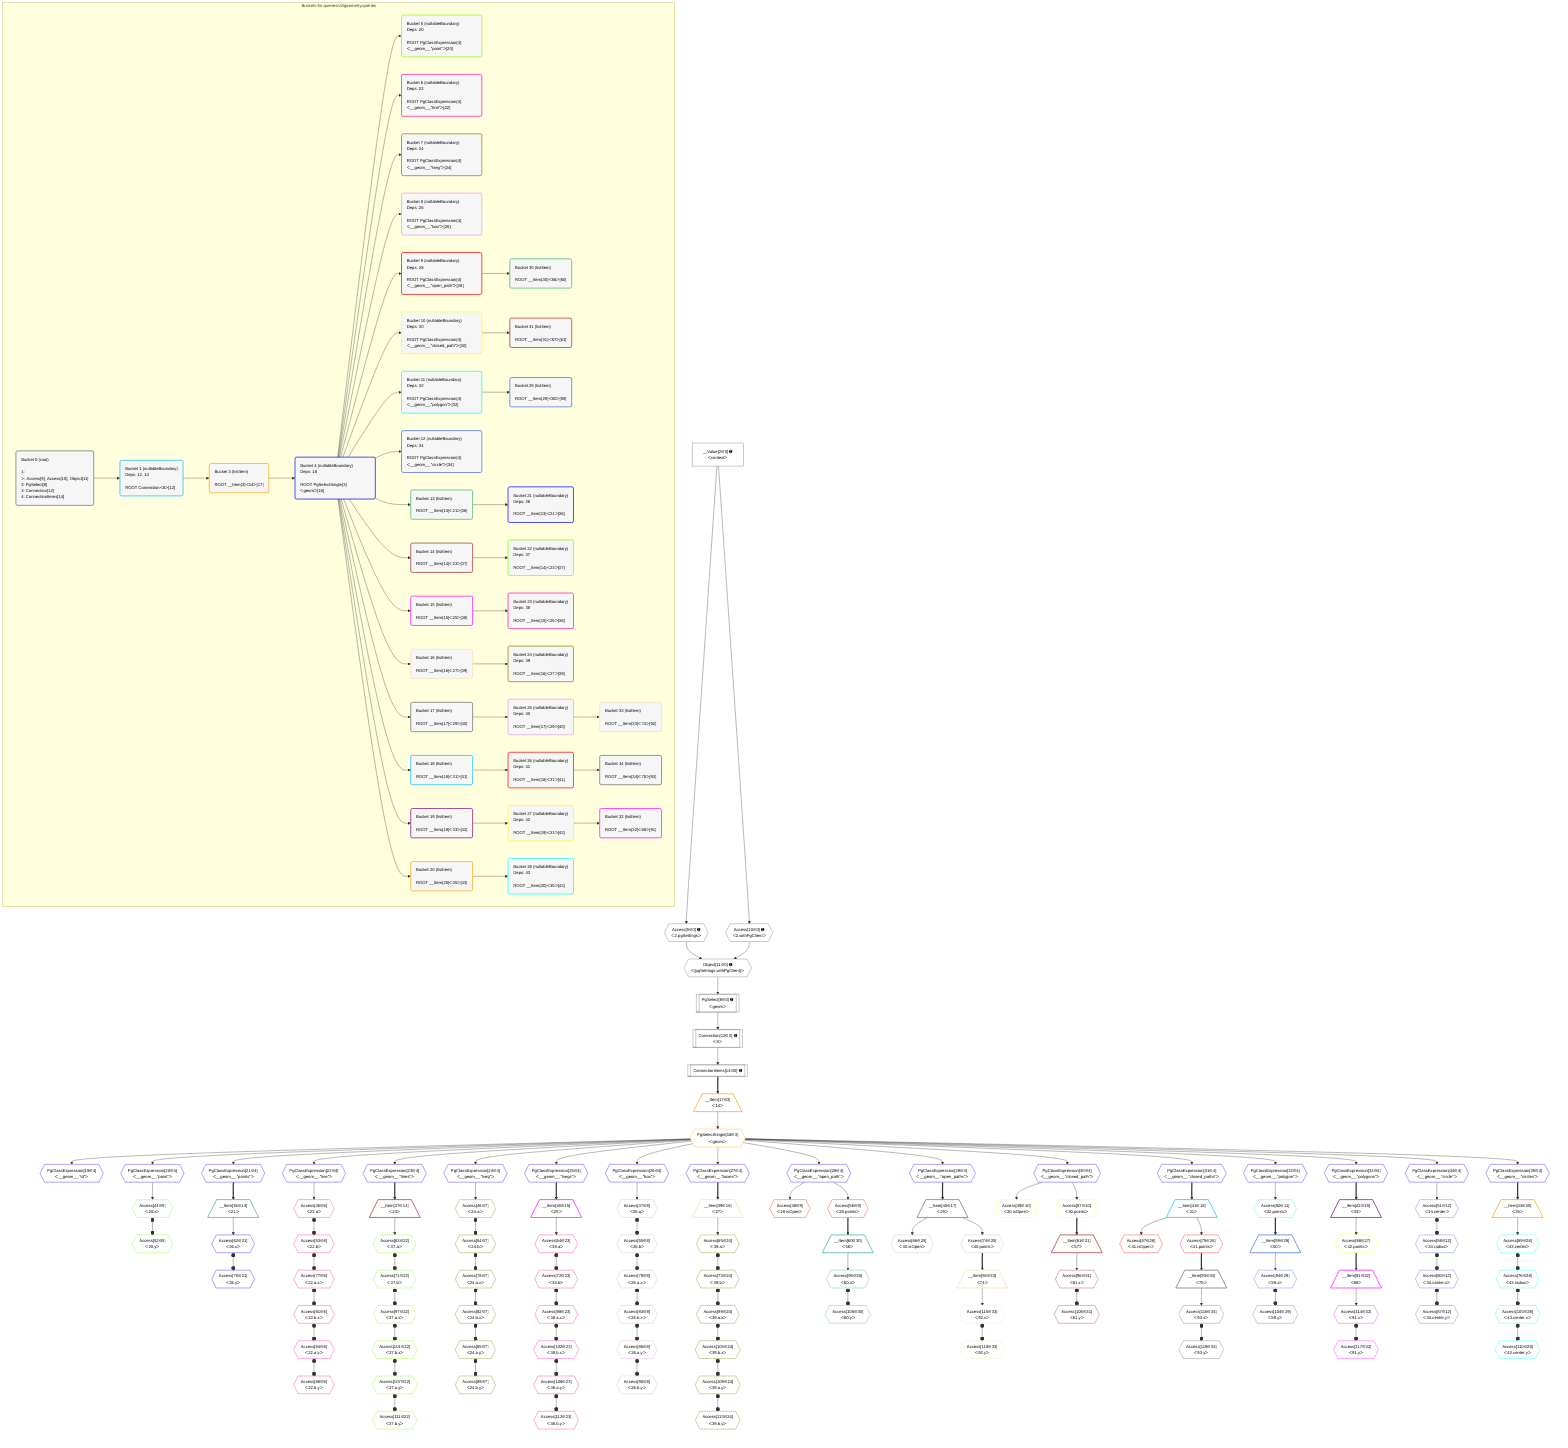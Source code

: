 %%{init: {'themeVariables': { 'fontSize': '12px'}}}%%
graph TD
    classDef path fill:#eee,stroke:#000,color:#000
    classDef plan fill:#fff,stroke-width:1px,color:#000
    classDef itemplan fill:#fff,stroke-width:2px,color:#000
    classDef unbatchedplan fill:#dff,stroke-width:1px,color:#000
    classDef sideeffectplan fill:#fcc,stroke-width:2px,color:#000
    classDef bucket fill:#f6f6f6,color:#000,stroke-width:2px,text-align:left

    subgraph "Buckets for queries/v4/geometry.queries"
    Bucket0("Bucket 0 (root)<br /><br />1: <br />ᐳ: Access[9], Access[10], Object[11]<br />2: PgSelect[8]<br />3: Connection[12]<br />4: ConnectionItems[14]"):::bucket
    Bucket1("Bucket 1 (nullableBoundary)<br />Deps: 12, 14<br /><br />ROOT Connectionᐸ8ᐳ[12]"):::bucket
    Bucket3("Bucket 3 (listItem)<br /><br />ROOT __Item{3}ᐸ14ᐳ[17]"):::bucket
    Bucket4("Bucket 4 (nullableBoundary)<br />Deps: 18<br /><br />ROOT PgSelectSingle{3}ᐸgeomᐳ[18]"):::bucket
    Bucket5("Bucket 5 (nullableBoundary)<br />Deps: 20<br /><br />ROOT PgClassExpression{4}ᐸ__geom__.”point”ᐳ[20]"):::bucket
    Bucket6("Bucket 6 (nullableBoundary)<br />Deps: 22<br /><br />ROOT PgClassExpression{4}ᐸ__geom__.”line”ᐳ[22]"):::bucket
    Bucket7("Bucket 7 (nullableBoundary)<br />Deps: 24<br /><br />ROOT PgClassExpression{4}ᐸ__geom__.”lseg”ᐳ[24]"):::bucket
    Bucket8("Bucket 8 (nullableBoundary)<br />Deps: 26<br /><br />ROOT PgClassExpression{4}ᐸ__geom__.”box”ᐳ[26]"):::bucket
    Bucket9("Bucket 9 (nullableBoundary)<br />Deps: 28<br /><br />ROOT PgClassExpression{4}ᐸ__geom__.”open_path”ᐳ[28]"):::bucket
    Bucket10("Bucket 10 (nullableBoundary)<br />Deps: 30<br /><br />ROOT PgClassExpression{4}ᐸ__geom__.”closed_path”ᐳ[30]"):::bucket
    Bucket11("Bucket 11 (nullableBoundary)<br />Deps: 32<br /><br />ROOT PgClassExpression{4}ᐸ__geom__.”polygon”ᐳ[32]"):::bucket
    Bucket12("Bucket 12 (nullableBoundary)<br />Deps: 34<br /><br />ROOT PgClassExpression{4}ᐸ__geom__.”circle”ᐳ[34]"):::bucket
    Bucket13("Bucket 13 (listItem)<br /><br />ROOT __Item{13}ᐸ21ᐳ[36]"):::bucket
    Bucket14("Bucket 14 (listItem)<br /><br />ROOT __Item{14}ᐸ23ᐳ[37]"):::bucket
    Bucket15("Bucket 15 (listItem)<br /><br />ROOT __Item{15}ᐸ25ᐳ[38]"):::bucket
    Bucket16("Bucket 16 (listItem)<br /><br />ROOT __Item{16}ᐸ27ᐳ[39]"):::bucket
    Bucket17("Bucket 17 (listItem)<br /><br />ROOT __Item{17}ᐸ29ᐳ[40]"):::bucket
    Bucket18("Bucket 18 (listItem)<br /><br />ROOT __Item{18}ᐸ31ᐳ[41]"):::bucket
    Bucket19("Bucket 19 (listItem)<br /><br />ROOT __Item{19}ᐸ33ᐳ[42]"):::bucket
    Bucket20("Bucket 20 (listItem)<br /><br />ROOT __Item{20}ᐸ35ᐳ[43]"):::bucket
    Bucket21("Bucket 21 (nullableBoundary)<br />Deps: 36<br /><br />ROOT __Item{13}ᐸ21ᐳ[36]"):::bucket
    Bucket22("Bucket 22 (nullableBoundary)<br />Deps: 37<br /><br />ROOT __Item{14}ᐸ23ᐳ[37]"):::bucket
    Bucket23("Bucket 23 (nullableBoundary)<br />Deps: 38<br /><br />ROOT __Item{15}ᐸ25ᐳ[38]"):::bucket
    Bucket24("Bucket 24 (nullableBoundary)<br />Deps: 39<br /><br />ROOT __Item{16}ᐸ27ᐳ[39]"):::bucket
    Bucket25("Bucket 25 (nullableBoundary)<br />Deps: 40<br /><br />ROOT __Item{17}ᐸ29ᐳ[40]"):::bucket
    Bucket26("Bucket 26 (nullableBoundary)<br />Deps: 41<br /><br />ROOT __Item{18}ᐸ31ᐳ[41]"):::bucket
    Bucket27("Bucket 27 (nullableBoundary)<br />Deps: 42<br /><br />ROOT __Item{19}ᐸ33ᐳ[42]"):::bucket
    Bucket28("Bucket 28 (nullableBoundary)<br />Deps: 43<br /><br />ROOT __Item{20}ᐸ35ᐳ[43]"):::bucket
    Bucket29("Bucket 29 (listItem)<br /><br />ROOT __Item{29}ᐸ50ᐳ[59]"):::bucket
    Bucket30("Bucket 30 (listItem)<br /><br />ROOT __Item{30}ᐸ56ᐳ[60]"):::bucket
    Bucket31("Bucket 31 (listItem)<br /><br />ROOT __Item{31}ᐸ57ᐳ[61]"):::bucket
    Bucket32("Bucket 32 (listItem)<br /><br />ROOT __Item{32}ᐸ68ᐳ[91]"):::bucket
    Bucket33("Bucket 33 (listItem)<br /><br />ROOT __Item{33}ᐸ74ᐳ[92]"):::bucket
    Bucket34("Bucket 34 (listItem)<br /><br />ROOT __Item{34}ᐸ75ᐳ[93]"):::bucket
    end
    Bucket0 --> Bucket1
    Bucket1 --> Bucket3
    Bucket3 --> Bucket4
    Bucket4 --> Bucket5 & Bucket6 & Bucket7 & Bucket8 & Bucket9 & Bucket10 & Bucket11 & Bucket12 & Bucket13 & Bucket14 & Bucket15 & Bucket16 & Bucket17 & Bucket18 & Bucket19 & Bucket20
    Bucket9 --> Bucket30
    Bucket10 --> Bucket31
    Bucket11 --> Bucket29
    Bucket13 --> Bucket21
    Bucket14 --> Bucket22
    Bucket15 --> Bucket23
    Bucket16 --> Bucket24
    Bucket17 --> Bucket25
    Bucket18 --> Bucket26
    Bucket19 --> Bucket27
    Bucket20 --> Bucket28
    Bucket25 --> Bucket33
    Bucket26 --> Bucket34
    Bucket27 --> Bucket32

    %% plan dependencies
    Object11{{"Object[11∈0] ➊<br />ᐸ{pgSettings,withPgClient}ᐳ"}}:::plan
    Access9{{"Access[9∈0] ➊<br />ᐸ2.pgSettingsᐳ"}}:::plan
    Access10{{"Access[10∈0] ➊<br />ᐸ2.withPgClientᐳ"}}:::plan
    Access9 & Access10 --> Object11
    PgSelect8[["PgSelect[8∈0] ➊<br />ᐸgeomᐳ"]]:::plan
    Object11 --> PgSelect8
    __Value2["__Value[2∈0] ➊<br />ᐸcontextᐳ"]:::plan
    __Value2 --> Access9
    __Value2 --> Access10
    Connection12[["Connection[12∈0] ➊<br />ᐸ8ᐳ"]]:::plan
    PgSelect8 --> Connection12
    ConnectionItems14[["ConnectionItems[14∈0] ➊"]]:::plan
    Connection12 --> ConnectionItems14
    __Item17[/"__Item[17∈3]<br />ᐸ14ᐳ"\]:::itemplan
    ConnectionItems14 ==> __Item17
    PgSelectSingle18{{"PgSelectSingle[18∈3]<br />ᐸgeomᐳ"}}:::plan
    __Item17 --> PgSelectSingle18
    PgClassExpression19{{"PgClassExpression[19∈4]<br />ᐸ__geom__.”id”ᐳ"}}:::plan
    PgSelectSingle18 --> PgClassExpression19
    PgClassExpression20{{"PgClassExpression[20∈4]<br />ᐸ__geom__.”point”ᐳ"}}:::plan
    PgSelectSingle18 --> PgClassExpression20
    PgClassExpression21{{"PgClassExpression[21∈4]<br />ᐸ__geom__.”points”ᐳ"}}:::plan
    PgSelectSingle18 --> PgClassExpression21
    PgClassExpression22{{"PgClassExpression[22∈4]<br />ᐸ__geom__.”line”ᐳ"}}:::plan
    PgSelectSingle18 --> PgClassExpression22
    PgClassExpression23{{"PgClassExpression[23∈4]<br />ᐸ__geom__.”lines”ᐳ"}}:::plan
    PgSelectSingle18 --> PgClassExpression23
    PgClassExpression24{{"PgClassExpression[24∈4]<br />ᐸ__geom__.”lseg”ᐳ"}}:::plan
    PgSelectSingle18 --> PgClassExpression24
    PgClassExpression25{{"PgClassExpression[25∈4]<br />ᐸ__geom__.”lsegs”ᐳ"}}:::plan
    PgSelectSingle18 --> PgClassExpression25
    PgClassExpression26{{"PgClassExpression[26∈4]<br />ᐸ__geom__.”box”ᐳ"}}:::plan
    PgSelectSingle18 --> PgClassExpression26
    PgClassExpression27{{"PgClassExpression[27∈4]<br />ᐸ__geom__.”boxes”ᐳ"}}:::plan
    PgSelectSingle18 --> PgClassExpression27
    PgClassExpression28{{"PgClassExpression[28∈4]<br />ᐸ__geom__.”open_path”ᐳ"}}:::plan
    PgSelectSingle18 --> PgClassExpression28
    PgClassExpression29{{"PgClassExpression[29∈4]<br />ᐸ__geom__.”open_paths”ᐳ"}}:::plan
    PgSelectSingle18 --> PgClassExpression29
    PgClassExpression30{{"PgClassExpression[30∈4]<br />ᐸ__geom__.”closed_path”ᐳ"}}:::plan
    PgSelectSingle18 --> PgClassExpression30
    PgClassExpression31{{"PgClassExpression[31∈4]<br />ᐸ__geom__.”closed_paths”ᐳ"}}:::plan
    PgSelectSingle18 --> PgClassExpression31
    PgClassExpression32{{"PgClassExpression[32∈4]<br />ᐸ__geom__.”polygon”ᐳ"}}:::plan
    PgSelectSingle18 --> PgClassExpression32
    PgClassExpression33{{"PgClassExpression[33∈4]<br />ᐸ__geom__.”polygons”ᐳ"}}:::plan
    PgSelectSingle18 --> PgClassExpression33
    PgClassExpression34{{"PgClassExpression[34∈4]<br />ᐸ__geom__.”circle”ᐳ"}}:::plan
    PgSelectSingle18 --> PgClassExpression34
    PgClassExpression35{{"PgClassExpression[35∈4]<br />ᐸ__geom__.”circles”ᐳ"}}:::plan
    PgSelectSingle18 --> PgClassExpression35
    Access44{{"Access[44∈5]<br />ᐸ20.xᐳ"}}:::plan
    PgClassExpression20 --> Access44
    Access52{{"Access[52∈5]<br />ᐸ20.yᐳ"}}:::plan
    Access44 o--o Access52
    Access45{{"Access[45∈6]<br />ᐸ22.aᐳ"}}:::plan
    PgClassExpression22 --> Access45
    Access53{{"Access[53∈6]<br />ᐸ22.bᐳ"}}:::plan
    Access45 o--o Access53
    Access77{{"Access[77∈6]<br />ᐸ22.a.xᐳ"}}:::plan
    Access53 o--o Access77
    Access81{{"Access[81∈6]<br />ᐸ22.b.xᐳ"}}:::plan
    Access77 o--o Access81
    Access84{{"Access[84∈6]<br />ᐸ22.a.yᐳ"}}:::plan
    Access81 o--o Access84
    Access88{{"Access[88∈6]<br />ᐸ22.b.yᐳ"}}:::plan
    Access84 o--o Access88
    Access46{{"Access[46∈7]<br />ᐸ24.aᐳ"}}:::plan
    PgClassExpression24 --> Access46
    Access54{{"Access[54∈7]<br />ᐸ24.bᐳ"}}:::plan
    Access46 o--o Access54
    Access78{{"Access[78∈7]<br />ᐸ24.a.xᐳ"}}:::plan
    Access54 o--o Access78
    Access82{{"Access[82∈7]<br />ᐸ24.b.xᐳ"}}:::plan
    Access78 o--o Access82
    Access85{{"Access[85∈7]<br />ᐸ24.a.yᐳ"}}:::plan
    Access82 o--o Access85
    Access89{{"Access[89∈7]<br />ᐸ24.b.yᐳ"}}:::plan
    Access85 o--o Access89
    Access47{{"Access[47∈8]<br />ᐸ26.aᐳ"}}:::plan
    PgClassExpression26 --> Access47
    Access55{{"Access[55∈8]<br />ᐸ26.bᐳ"}}:::plan
    Access47 o--o Access55
    Access79{{"Access[79∈8]<br />ᐸ26.a.xᐳ"}}:::plan
    Access55 o--o Access79
    Access83{{"Access[83∈8]<br />ᐸ26.b.xᐳ"}}:::plan
    Access79 o--o Access83
    Access86{{"Access[86∈8]<br />ᐸ26.a.yᐳ"}}:::plan
    Access83 o--o Access86
    Access90{{"Access[90∈8]<br />ᐸ26.b.yᐳ"}}:::plan
    Access86 o--o Access90
    Access48{{"Access[48∈9]<br />ᐸ28.isOpenᐳ"}}:::plan
    PgClassExpression28 --> Access48
    Access56{{"Access[56∈9]<br />ᐸ28.pointsᐳ"}}:::plan
    PgClassExpression28 --> Access56
    Access49{{"Access[49∈10]<br />ᐸ30.isOpenᐳ"}}:::plan
    PgClassExpression30 --> Access49
    Access57{{"Access[57∈10]<br />ᐸ30.pointsᐳ"}}:::plan
    PgClassExpression30 --> Access57
    Access50{{"Access[50∈11]<br />ᐸ32.pointsᐳ"}}:::plan
    PgClassExpression32 --> Access50
    Access51{{"Access[51∈12]<br />ᐸ34.centerᐳ"}}:::plan
    PgClassExpression34 --> Access51
    Access58{{"Access[58∈12]<br />ᐸ34.radiusᐳ"}}:::plan
    Access51 o--o Access58
    Access80{{"Access[80∈12]<br />ᐸ34.center.xᐳ"}}:::plan
    Access58 o--o Access80
    Access87{{"Access[87∈12]<br />ᐸ34.center.yᐳ"}}:::plan
    Access80 o--o Access87
    __Item36[/"__Item[36∈13]<br />ᐸ21ᐳ"\]:::itemplan
    PgClassExpression21 ==> __Item36
    __Item37[/"__Item[37∈14]<br />ᐸ23ᐳ"\]:::itemplan
    PgClassExpression23 ==> __Item37
    __Item38[/"__Item[38∈15]<br />ᐸ25ᐳ"\]:::itemplan
    PgClassExpression25 ==> __Item38
    __Item39[/"__Item[39∈16]<br />ᐸ27ᐳ"\]:::itemplan
    PgClassExpression27 ==> __Item39
    __Item40[/"__Item[40∈17]<br />ᐸ29ᐳ"\]:::itemplan
    PgClassExpression29 ==> __Item40
    __Item41[/"__Item[41∈18]<br />ᐸ31ᐳ"\]:::itemplan
    PgClassExpression31 ==> __Item41
    __Item42[/"__Item[42∈19]<br />ᐸ33ᐳ"\]:::itemplan
    PgClassExpression33 ==> __Item42
    __Item43[/"__Item[43∈20]<br />ᐸ35ᐳ"\]:::itemplan
    PgClassExpression35 ==> __Item43
    Access62{{"Access[62∈21]<br />ᐸ36.xᐳ"}}:::plan
    __Item36 --> Access62
    Access70{{"Access[70∈21]<br />ᐸ36.yᐳ"}}:::plan
    Access62 o--o Access70
    Access63{{"Access[63∈22]<br />ᐸ37.aᐳ"}}:::plan
    __Item37 --> Access63
    Access71{{"Access[71∈22]<br />ᐸ37.bᐳ"}}:::plan
    Access63 o--o Access71
    Access97{{"Access[97∈22]<br />ᐸ37.a.xᐳ"}}:::plan
    Access71 o--o Access97
    Access101{{"Access[101∈22]<br />ᐸ37.b.xᐳ"}}:::plan
    Access97 o--o Access101
    Access107{{"Access[107∈22]<br />ᐸ37.a.yᐳ"}}:::plan
    Access101 o--o Access107
    Access111{{"Access[111∈22]<br />ᐸ37.b.yᐳ"}}:::plan
    Access107 o--o Access111
    Access64{{"Access[64∈23]<br />ᐸ38.aᐳ"}}:::plan
    __Item38 --> Access64
    Access72{{"Access[72∈23]<br />ᐸ38.bᐳ"}}:::plan
    Access64 o--o Access72
    Access98{{"Access[98∈23]<br />ᐸ38.a.xᐳ"}}:::plan
    Access72 o--o Access98
    Access102{{"Access[102∈23]<br />ᐸ38.b.xᐳ"}}:::plan
    Access98 o--o Access102
    Access108{{"Access[108∈23]<br />ᐸ38.a.yᐳ"}}:::plan
    Access102 o--o Access108
    Access112{{"Access[112∈23]<br />ᐸ38.b.yᐳ"}}:::plan
    Access108 o--o Access112
    Access65{{"Access[65∈24]<br />ᐸ39.aᐳ"}}:::plan
    __Item39 --> Access65
    Access73{{"Access[73∈24]<br />ᐸ39.bᐳ"}}:::plan
    Access65 o--o Access73
    Access99{{"Access[99∈24]<br />ᐸ39.a.xᐳ"}}:::plan
    Access73 o--o Access99
    Access103{{"Access[103∈24]<br />ᐸ39.b.xᐳ"}}:::plan
    Access99 o--o Access103
    Access109{{"Access[109∈24]<br />ᐸ39.a.yᐳ"}}:::plan
    Access103 o--o Access109
    Access113{{"Access[113∈24]<br />ᐸ39.b.yᐳ"}}:::plan
    Access109 o--o Access113
    Access66{{"Access[66∈25]<br />ᐸ40.isOpenᐳ"}}:::plan
    __Item40 --> Access66
    Access74{{"Access[74∈25]<br />ᐸ40.pointsᐳ"}}:::plan
    __Item40 --> Access74
    Access67{{"Access[67∈26]<br />ᐸ41.isOpenᐳ"}}:::plan
    __Item41 --> Access67
    Access75{{"Access[75∈26]<br />ᐸ41.pointsᐳ"}}:::plan
    __Item41 --> Access75
    Access68{{"Access[68∈27]<br />ᐸ42.pointsᐳ"}}:::plan
    __Item42 --> Access68
    Access69{{"Access[69∈28]<br />ᐸ43.centerᐳ"}}:::plan
    __Item43 --> Access69
    Access76{{"Access[76∈28]<br />ᐸ43.radiusᐳ"}}:::plan
    Access69 o--o Access76
    Access100{{"Access[100∈28]<br />ᐸ43.center.xᐳ"}}:::plan
    Access76 o--o Access100
    Access110{{"Access[110∈28]<br />ᐸ43.center.yᐳ"}}:::plan
    Access100 o--o Access110
    __Item59[/"__Item[59∈29]<br />ᐸ50ᐳ"\]:::itemplan
    Access50 ==> __Item59
    Access94{{"Access[94∈29]<br />ᐸ59.xᐳ"}}:::plan
    __Item59 --> Access94
    Access104{{"Access[104∈29]<br />ᐸ59.yᐳ"}}:::plan
    Access94 o--o Access104
    __Item60[/"__Item[60∈30]<br />ᐸ56ᐳ"\]:::itemplan
    Access56 ==> __Item60
    Access95{{"Access[95∈30]<br />ᐸ60.xᐳ"}}:::plan
    __Item60 --> Access95
    Access105{{"Access[105∈30]<br />ᐸ60.yᐳ"}}:::plan
    Access95 o--o Access105
    __Item61[/"__Item[61∈31]<br />ᐸ57ᐳ"\]:::itemplan
    Access57 ==> __Item61
    Access96{{"Access[96∈31]<br />ᐸ61.xᐳ"}}:::plan
    __Item61 --> Access96
    Access106{{"Access[106∈31]<br />ᐸ61.yᐳ"}}:::plan
    Access96 o--o Access106
    __Item91[/"__Item[91∈32]<br />ᐸ68ᐳ"\]:::itemplan
    Access68 ==> __Item91
    Access114{{"Access[114∈32]<br />ᐸ91.xᐳ"}}:::plan
    __Item91 --> Access114
    Access117{{"Access[117∈32]<br />ᐸ91.yᐳ"}}:::plan
    Access114 o--o Access117
    __Item92[/"__Item[92∈33]<br />ᐸ74ᐳ"\]:::itemplan
    Access74 ==> __Item92
    Access115{{"Access[115∈33]<br />ᐸ92.xᐳ"}}:::plan
    __Item92 --> Access115
    Access118{{"Access[118∈33]<br />ᐸ92.yᐳ"}}:::plan
    Access115 o--o Access118
    __Item93[/"__Item[93∈34]<br />ᐸ75ᐳ"\]:::itemplan
    Access75 ==> __Item93
    Access116{{"Access[116∈34]<br />ᐸ93.xᐳ"}}:::plan
    __Item93 --> Access116
    Access119{{"Access[119∈34]<br />ᐸ93.yᐳ"}}:::plan
    Access116 o--o Access119

    %% define steps
    classDef bucket0 stroke:#696969
    class Bucket0,__Value2,PgSelect8,Access9,Access10,Object11,Connection12,ConnectionItems14 bucket0
    classDef bucket1 stroke:#00bfff
    class Bucket1 bucket1
    classDef bucket3 stroke:#ffa500
    class Bucket3,__Item17,PgSelectSingle18 bucket3
    classDef bucket4 stroke:#0000ff
    class Bucket4,PgClassExpression19,PgClassExpression20,PgClassExpression21,PgClassExpression22,PgClassExpression23,PgClassExpression24,PgClassExpression25,PgClassExpression26,PgClassExpression27,PgClassExpression28,PgClassExpression29,PgClassExpression30,PgClassExpression31,PgClassExpression32,PgClassExpression33,PgClassExpression34,PgClassExpression35 bucket4
    classDef bucket5 stroke:#7fff00
    class Bucket5,Access44,Access52 bucket5
    classDef bucket6 stroke:#ff1493
    class Bucket6,Access45,Access53,Access77,Access81,Access84,Access88 bucket6
    classDef bucket7 stroke:#808000
    class Bucket7,Access46,Access54,Access78,Access82,Access85,Access89 bucket7
    classDef bucket8 stroke:#dda0dd
    class Bucket8,Access47,Access55,Access79,Access83,Access86,Access90 bucket8
    classDef bucket9 stroke:#ff0000
    class Bucket9,Access48,Access56 bucket9
    classDef bucket10 stroke:#ffff00
    class Bucket10,Access49,Access57 bucket10
    classDef bucket11 stroke:#00ffff
    class Bucket11,Access50 bucket11
    classDef bucket12 stroke:#4169e1
    class Bucket12,Access51,Access58,Access80,Access87 bucket12
    classDef bucket13 stroke:#3cb371
    class Bucket13,__Item36 bucket13
    classDef bucket14 stroke:#a52a2a
    class Bucket14,__Item37 bucket14
    classDef bucket15 stroke:#ff00ff
    class Bucket15,__Item38 bucket15
    classDef bucket16 stroke:#f5deb3
    class Bucket16,__Item39 bucket16
    classDef bucket17 stroke:#696969
    class Bucket17,__Item40 bucket17
    classDef bucket18 stroke:#00bfff
    class Bucket18,__Item41 bucket18
    classDef bucket19 stroke:#7f007f
    class Bucket19,__Item42 bucket19
    classDef bucket20 stroke:#ffa500
    class Bucket20,__Item43 bucket20
    classDef bucket21 stroke:#0000ff
    class Bucket21,Access62,Access70 bucket21
    classDef bucket22 stroke:#7fff00
    class Bucket22,Access63,Access71,Access97,Access101,Access107,Access111 bucket22
    classDef bucket23 stroke:#ff1493
    class Bucket23,Access64,Access72,Access98,Access102,Access108,Access112 bucket23
    classDef bucket24 stroke:#808000
    class Bucket24,Access65,Access73,Access99,Access103,Access109,Access113 bucket24
    classDef bucket25 stroke:#dda0dd
    class Bucket25,Access66,Access74 bucket25
    classDef bucket26 stroke:#ff0000
    class Bucket26,Access67,Access75 bucket26
    classDef bucket27 stroke:#ffff00
    class Bucket27,Access68 bucket27
    classDef bucket28 stroke:#00ffff
    class Bucket28,Access69,Access76,Access100,Access110 bucket28
    classDef bucket29 stroke:#4169e1
    class Bucket29,__Item59,Access94,Access104 bucket29
    classDef bucket30 stroke:#3cb371
    class Bucket30,__Item60,Access95,Access105 bucket30
    classDef bucket31 stroke:#a52a2a
    class Bucket31,__Item61,Access96,Access106 bucket31
    classDef bucket32 stroke:#ff00ff
    class Bucket32,__Item91,Access114,Access117 bucket32
    classDef bucket33 stroke:#f5deb3
    class Bucket33,__Item92,Access115,Access118 bucket33
    classDef bucket34 stroke:#696969
    class Bucket34,__Item93,Access116,Access119 bucket34